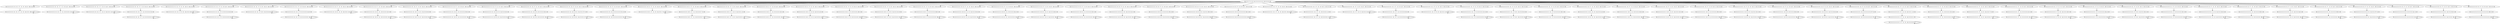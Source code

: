 digraph tree {
    "[6, 12, 17, 11, 8, 14, 0, 0, 0, 0, 0, 0, 19, 0, 0, 0, 0]";
    "[0, 0, 0, 0, 0, 0, -6, -12, -17, -11, -8, -14, 0, -19, 0, 0, 0]";
    "[0, 0, 0, 0, 0, 0, -6, -12, -17, -11, -8, -14, 0, 0, -19, 0, 0]";
    "[0, 0, 0, 0, 0, 0, -6, -12, -17, -11, -8, -14, 0, 0, -19, 0, 0]";
    "[0, 0, 0, 0, 0, 0, -6, -12, -17, -11, -8, 14, 0, -19, 0, 0, 0]";
    "[0, 0, 0, 0, 0, 0, -6, -12, -17, -11, -8, 0, 0, 0, -5, 0, 0]";
    "[0, 0, 0, 0, 0, 0, -6, -12, -17, -11, -8, 0, 0, 0, -5, 0, 0]";
    "[0, 0, 0, 0, 0, 0, -6, -12, -17, -11, 8, -14, 0, -19, 0, 0, 0]";
    "[0, 0, 0, 0, 0, 0, -6, -12, -17, -11, 0, -14, 0, 0, -11, 0, 0]";
    "[0, 0, 0, 0, 0, 0, -6, -12, -17, -11, 0, -14, 0, 0, -11, 0, 0]";
    "[0, 0, 0, 0, 0, 0, -6, -12, -17, -11, 8, 14, 0, -19, 0, 0, 0]";
    "[0, 0, 0, 0, 0, 0, -6, -12, -17, -11, 0, 0, 0, 0, 3, 0, 0]";
    "[0, 0, 0, 0, 0, 0, -6, -12, -17, -11, 0, 0, 0, 0, 0, -3, 0]";
    "[0, 0, 0, 0, 0, 0, -6, -12, -17, -11, 0, 0, 0, 0, 0, -3, 0]";
    "[0, 0, 0, 0, 0, 0, -6, -12, -17, 11, -8, -14, 0, -19, 0, 0, 0]";
    "[0, 0, 0, 0, 0, 0, -6, -12, -17, 0, -8, -14, 0, 0, -8, 0, 0]";
    "[0, 0, 0, 0, 0, 0, -6, -12, -17, 0, -8, -14, 0, 0, -8, 0, 0]";
    "[0, 0, 0, 0, 0, 0, -6, -12, -17, 11, -8, 14, 0, -19, 0, 0, 0]";
    "[0, 0, 0, 0, 0, 0, -6, -12, -17, 0, -8, 0, 0, 0, 6, 0, 0]";
    "[0, 0, 0, 0, 0, 0, -6, -12, -17, 0, -8, 0, 0, 0, 0, -6, 0]";
    "[0, 0, 0, 0, 0, 0, -6, -12, -17, 0, -8, 0, 0, 0, 0, -6, 0]";
    "[0, 0, 0, 0, 0, 0, -6, -12, -17, 11, 8, -14, 0, -19, 0, 0, 0]";
    "[0, 0, 0, 0, 0, 0, -6, -12, -17, 0, 0, -14, 0, 0, 0, 0, 0]";
    "[0, 0, 0, 0, 0, 0, -6, -12, -17, 0, 0, -14, 0, 0, 0, 0, 0]";
    "[0, 0, 0, 0, 0, 0, -6, -12, -17, 11, 8, 14, 0, -19, 0, 0, 0]";
    "[0, 0, 0, 0, 0, 0, -6, -12, -17, 0, 0, 0, 0, 0, 14, 0, 0]";
    "[0, 0, 0, 0, 0, 0, -6, -12, -17, 0, 0, 0, 0, 0, 0, -14, 0]";
    "[0, 0, 0, 0, 0, 0, -6, -12, -17, 0, 0, 0, 0, 0, 0, -14, 0]";
    "[0, 0, 0, 0, 0, 0, -6, -12, 17, -11, -8, -14, 0, -19, 0, 0, 0]";
    "[0, 0, 0, 0, 0, 0, -6, -12, 0, -11, -8, -14, 0, 0, -2, 0, 0]";
    "[0, 0, 0, 0, 0, 0, -6, -12, 0, -11, -8, -14, 0, 0, -2, 0, 0]";
    "[0, 0, 0, 0, 0, 0, -6, -12, 17, -11, -8, 14, 0, -19, 0, 0, 0]";
    "[0, 0, 0, 0, 0, 0, -6, -12, 0, -11, -8, 0, 0, 0, 12, 0, 0]";
    "[0, 0, 0, 0, 0, 0, -6, -12, 0, -11, -8, 0, 0, 0, 0, -12, 0]";
    "[0, 0, 0, 0, 0, 0, -6, -12, 0, -11, -8, 0, 0, 0, 0, -12, 0]";
    "[0, 0, 0, 0, 0, 0, -6, -12, 17, -11, 8, -14, 0, -19, 0, 0, 0]";
    "[0, 0, 0, 0, 0, 0, -6, -12, 0, -11, 0, -14, 0, 0, 6, 0, 0]";
    "[0, 0, 0, 0, 0, 0, -6, -12, 0, -11, 0, -14, 0, 0, 0, -6, 0]";
    "[0, 0, 0, 0, 0, 0, -6, -12, 0, -11, 0, -14, 0, 0, 0, -6, 0]";
    "[0, 0, 0, 0, 0, 0, -6, -12, 17, -11, 8, 14, 0, -19, 0, 0, 0]";
    "[0, 0, 0, 0, 0, 0, -6, -12, 0, -11, 0, 0, 0, 0, 20, 0, 0]";
    "[0, 0, 0, 0, 0, 0, -6, -12, 0, -11, 0, 0, 0, 0, 0, -20, 0]";
    "[0, 0, 0, 0, 0, 0, -6, -12, 0, -11, 0, 0, 0, 0, 0, -20, 0]";
    "[0, 0, 0, 0, 0, 0, -6, -12, 17, 11, -8, -14, 0, -19, 0, 0, 0]";
    "[0, 0, 0, 0, 0, 0, -6, -12, 0, 0, -8, -14, 0, 0, 9, 0, 0]";
    "[0, 0, 0, 0, 0, 0, -6, -12, 0, 0, -8, -14, 0, 0, 0, -9, 0]";
    "[0, 0, 0, 0, 0, 0, -6, -12, 0, 0, -8, -14, 0, 0, 0, -9, 0]";
    "[0, 0, 0, 0, 0, 0, -6, -12, 17, 11, -8, 14, 0, -19, 0, 0, 0]";
    "[0, 0, 0, 0, 0, 0, -6, -12, 0, 0, -8, 0, 0, 0, 23, 0, 0]";
    "[0, 0, 0, 0, 0, 0, -6, -12, 0, 0, -8, 0, 0, 0, 0, -23, 0]";
    "[0, 0, 0, 0, 0, 0, -6, -12, 0, 0, -8, 0, 0, 0, 0, -23, 0]";
    "[0, 0, 0, 0, 0, 0, -6, -12, 17, 11, 8, -14, 0, -19, 0, 0, 0]";
    "[0, 0, 0, 0, 0, 0, -6, -12, 0, 0, 0, -14, 0, 0, 17, 0, 0]";
    "[0, 0, 0, 0, 0, 0, -6, -12, 0, 0, 0, -14, 0, 0, 0, -17, 0]";
    "[0, 0, 0, 0, 0, 0, -6, -12, 0, 0, 0, -14, 0, 0, 0, -17, 0]";
    "[0, 0, 0, 0, 0, 0, -6, -12, 17, 11, 8, 14, 0, -19, 0, 0, 0]";
    "[0, 0, 0, 0, 0, 0, -6, -12, 0, 0, 0, 0, 0, 0, 31, 0, 0]";
    "[0, 0, 0, 0, 0, 0, -6, -12, 0, 0, 0, 0, 0, 0, 0, -31, 0]";
    "[0, 0, 0, 0, 0, 0, -6, -12, 0, 0, 0, 0, 0, 0, 0, -31, 0]";
    "[0, 0, 0, 0, 0, 0, -6, 12, -17, -11, -8, -14, 0, -19, 0, 0, 0]";
    "[0, 0, 0, 0, 0, 0, -6, 0, -17, -11, -8, -14, 0, 0, -7, 0, 0]";
    "[0, 0, 0, 0, 0, 0, -6, 0, -17, -11, -8, -14, 0, 0, -7, 0, 0]";
    "[0, 0, 0, 0, 0, 0, -6, 12, -17, -11, -8, 14, 0, -19, 0, 0, 0]";
    "[0, 0, 0, 0, 0, 0, -6, 0, -17, -11, -8, 0, 0, 0, 7, 0, 0]";
    "[0, 0, 0, 0, 0, 0, -6, 0, -17, -11, -8, 0, 0, 0, 0, -7, 0]";
    "[0, 0, 0, 0, 0, 0, -6, 0, -17, -11, -8, 0, 0, 0, 0, -7, 0]";
    "[0, 0, 0, 0, 0, 0, -6, 12, -17, -11, 8, -14, 0, -19, 0, 0, 0]";
    "[0, 0, 0, 0, 0, 0, -6, 0, -17, -11, 0, -14, 0, 0, 1, 0, 0]";
    "[0, 0, 0, 0, 0, 0, -6, 0, -17, -11, 0, -14, 0, 0, 0, -1, 0]";
    "[0, 0, 0, 0, 0, 0, -6, 0, -17, -11, 0, -14, 0, 0, 0, -1, 0]";
    "[0, 0, 0, 0, 0, 0, -6, 12, -17, -11, 8, 14, 0, -19, 0, 0, 0]";
    "[0, 0, 0, 0, 0, 0, -6, 0, -17, -11, 0, 0, 0, 0, 15, 0, 0]";
    "[0, 0, 0, 0, 0, 0, -6, 0, -17, -11, 0, 0, 0, 0, 0, -15, 0]";
    "[0, 0, 0, 0, 0, 0, -6, 0, -17, -11, 0, 0, 0, 0, 0, -15, 0]";
    "[0, 0, 0, 0, 0, 0, -6, 12, -17, 11, -8, -14, 0, -19, 0, 0, 0]";
    "[0, 0, 0, 0, 0, 0, -6, 0, -17, 0, -8, -14, 0, 0, 4, 0, 0]";
    "[0, 0, 0, 0, 0, 0, -6, 0, -17, 0, -8, -14, 0, 0, 0, -4, 0]";
    "[0, 0, 0, 0, 0, 0, -6, 0, -17, 0, -8, -14, 0, 0, 0, -4, 0]";
    "[0, 0, 0, 0, 0, 0, -6, 12, -17, 11, -8, 14, 0, -19, 0, 0, 0]";
    "[0, 0, 0, 0, 0, 0, -6, 0, -17, 0, -8, 0, 0, 0, 18, 0, 0]";
    "[0, 0, 0, 0, 0, 0, -6, 0, -17, 0, -8, 0, 0, 0, 0, -18, 0]";
    "[0, 0, 0, 0, 0, 0, -6, 0, -17, 0, -8, 0, 0, 0, 0, -18, 0]";
    "[0, 0, 0, 0, 0, 0, -6, 12, -17, 11, 8, -14, 0, -19, 0, 0, 0]";
    "[0, 0, 0, 0, 0, 0, -6, 0, -17, 0, 0, -14, 0, 0, 12, 0, 0]";
    "[0, 0, 0, 0, 0, 0, -6, 0, -17, 0, 0, -14, 0, 0, 0, -12, 0]";
    "[0, 0, 0, 0, 0, 0, -6, 0, -17, 0, 0, -14, 0, 0, 0, -12, 0]";
    "[0, 0, 0, 0, 0, 0, -6, 12, -17, 11, 8, 14, 0, -19, 0, 0, 0]";
    "[0, 0, 0, 0, 0, 0, -6, 0, -17, 0, 0, 0, 0, 0, 26, 0, 0]";
    "[0, 0, 0, 0, 0, 0, -6, 0, -17, 0, 0, 0, 0, 0, 0, -26, 0]";
    "[0, 0, 0, 0, 0, 0, -6, 0, -17, 0, 0, 0, 0, 0, 0, -26, 0]";
    "[0, 0, 0, 0, 0, 0, -6, 12, 17, -11, -8, -14, 0, -19, 0, 0, 0]";
    "[0, 0, 0, 0, 0, 0, -6, 0, 0, -11, -8, -14, 0, 0, 10, 0, 0]";
    "[0, 0, 0, 0, 0, 0, -6, 0, 0, -11, -8, -14, 0, 0, 0, -10, 0]";
    "[0, 0, 0, 0, 0, 0, -6, 0, 0, -11, -8, -14, 0, 0, 0, -10, 0]";
    "[0, 0, 0, 0, 0, 0, -6, 12, 17, -11, -8, 14, 0, -19, 0, 0, 0]";
    "[0, 0, 0, 0, 0, 0, -6, 0, 0, -11, -8, 0, 0, 0, 24, 0, 0]";
    "[0, 0, 0, 0, 0, 0, -6, 0, 0, -11, -8, 0, 0, 0, 0, -24, 0]";
    "[0, 0, 0, 0, 0, 0, -6, 0, 0, -11, -8, 0, 0, 0, 0, -24, 0]";
    "[0, 0, 0, 0, 0, 0, -6, 12, 17, -11, 8, -14, 0, -19, 0, 0, 0]";
    "[0, 0, 0, 0, 0, 0, -6, 0, 0, -11, 0, -14, 0, 0, 18, 0, 0]";
    "[0, 0, 0, 0, 0, 0, -6, 0, 0, -11, 0, -14, 0, 0, 0, -18, 0]";
    "[0, 0, 0, 0, 0, 0, -6, 0, 0, -11, 0, -14, 0, 0, 0, -18, 0]";
    "[0, 0, 0, 0, 0, 0, -6, 12, 17, -11, 8, 14, 0, -19, 0, 0, 0]";
    "[0, 0, 0, 0, 0, 0, -6, 0, 0, -11, 0, 0, 0, 0, 32, 0, 0]";
    "[0, 0, 0, 0, 0, 0, -6, 0, 0, -11, 0, 0, 0, 0, 0, -32, 0]";
    "[0, 0, 0, 0, 0, 0, -6, 0, 0, -11, 0, 0, 0, 0, 0, -32, 0]";
    "[0, 0, 0, 0, 0, 0, -6, 12, 17, 11, -8, -14, 0, -19, 0, 0, 0]";
    "[0, 0, 0, 0, 0, 0, -6, 0, 0, 0, -8, -14, 0, 0, 21, 0, 0]";
    "[0, 0, 0, 0, 0, 0, -6, 0, 0, 0, -8, -14, 0, 0, 0, -21, 0]";
    "[0, 0, 0, 0, 0, 0, -6, 0, 0, 0, -8, -14, 0, 0, 0, -21, 0]";
    "[0, 0, 0, 0, 0, 0, -6, 12, 17, 11, -8, 14, 0, -19, 0, 0, 0]";
    "[0, 0, 0, 0, 0, 0, -6, 0, 0, 0, -8, 0, 0, 0, 35, 0, 0]";
    "[0, 0, 0, 0, 0, 0, -6, 0, 0, 0, -8, 0, 0, 0, 0, -35, 0]";
    "[0, 0, 0, 0, 0, 0, -6, 0, 0, 0, -8, 0, 0, 0, 0, -35, 0]";
    "[0, 0, 0, 0, 0, 0, -6, 12, 17, 11, 8, -14, 0, -19, 0, 0, 0]";
    "[0, 0, 0, 0, 0, 0, -6, 0, 0, 0, 0, -14, 0, 0, 29, 0, 0]";
    "[0, 0, 0, 0, 0, 0, -6, 0, 0, 0, 0, -14, 0, 0, 0, -29, 0]";
    "[0, 0, 0, 0, 0, 0, -6, 0, 0, 0, 0, -14, 0, 0, 0, -29, 0]";
    "[0, 0, 0, 0, 0, 0, -6, 12, 17, 11, 8, 14, 0, -19, 0, 0, 0]";
    "[0, 0, 0, 0, 0, 0, -6, 0, 0, 0, 0, 0, 0, 0, 43, 0, 0]";
    "[0, 0, 0, 0, 0, 0, -6, 0, 0, 0, 0, 0, 0, 0, 0, -43, 0]";
    "[0, 0, 0, 0, 0, 0, -6, 0, 0, 0, 0, 0, 0, 0, 0, -43, 0]";
    "[0, 0, 0, 0, 0, 0, 6, -12, -17, -11, -8, -14, 0, -19, 0, 0, 0]";
    "[0, 0, 0, 0, 0, 0, 0, -12, -17, -11, -8, -14, 0, 0, -13, 0, 0]";
    "[0, 0, 0, 0, 0, 0, 0, -12, -17, -11, -8, -14, 0, 0, -13, 0, 0]";
    "[0, 0, 0, 0, 0, 0, 6, -12, -17, -11, -8, 14, 0, -19, 0, 0, 0]";
    "[0, 0, 0, 0, 0, 0, 0, -12, -17, -11, -8, 0, 0, 0, 1, 0, 0]";
    "[0, 0, 0, 0, 0, 0, 0, -12, -17, -11, -8, 0, 0, 0, 0, -1, 0]";
    "[0, 0, 0, 0, 0, 0, 0, -12, -17, -11, -8, 0, 0, 0, 0, -1, 0]";
    "[0, 0, 0, 0, 0, 0, 6, -12, -17, -11, 8, -14, 0, -19, 0, 0, 0]";
    "[0, 0, 0, 0, 0, 0, 0, -12, -17, -11, 0, -14, 0, 0, -5, 0, 0]";
    "[0, 0, 0, 0, 0, 0, 0, -12, -17, -11, 0, -14, 0, 0, -5, 0, 0]";
    "[0, 0, 0, 0, 0, 0, 6, -12, -17, -11, 8, 14, 0, -19, 0, 0, 0]";
    "[0, 0, 0, 0, 0, 0, 0, -12, -17, -11, 0, 0, 0, 0, 9, 0, 0]";
    "[0, 0, 0, 0, 0, 0, 0, -12, -17, -11, 0, 0, 0, 0, 0, -9, 0]";
    "[0, 0, 0, 0, 0, 0, 0, -12, -17, -11, 0, 0, 0, 0, 0, -9, 0]";
    "[0, 0, 0, 0, 0, 0, 6, -12, -17, 11, -8, -14, 0, -19, 0, 0, 0]";
    "[0, 0, 0, 0, 0, 0, 0, -12, -17, 0, -8, -14, 0, 0, -2, 0, 0]";
    "[0, 0, 0, 0, 0, 0, 0, -12, -17, 0, -8, -14, 0, 0, -2, 0, 0]";
    "[0, 0, 0, 0, 0, 0, 6, -12, -17, 11, -8, 14, 0, -19, 0, 0, 0]";
    "[0, 0, 0, 0, 0, 0, 0, -12, -17, 0, -8, 0, 0, 0, 12, 0, 0]";
    "[0, 0, 0, 0, 0, 0, 0, -12, -17, 0, -8, 0, 0, 0, 0, -12, 0]";
    "[0, 0, 0, 0, 0, 0, 0, -12, -17, 0, -8, 0, 0, 0, 0, -12, 0]";
    "[0, 0, 0, 0, 0, 0, 6, -12, -17, 11, 8, -14, 0, -19, 0, 0, 0]";
    "[0, 0, 0, 0, 0, 0, 0, -12, -17, 0, 0, -14, 0, 0, 6, 0, 0]";
    "[0, 0, 0, 0, 0, 0, 0, -12, -17, 0, 0, -14, 0, 0, 0, -6, 0]";
    "[0, 0, 0, 0, 0, 0, 0, -12, -17, 0, 0, -14, 0, 0, 0, -6, 0]";
    "[0, 0, 0, 0, 0, 0, 6, -12, -17, 11, 8, 14, 0, -19, 0, 0, 0]";
    "[0, 0, 0, 0, 0, 0, 0, -12, -17, 0, 0, 0, 0, 0, 20, 0, 0]";
    "[0, 0, 0, 0, 0, 0, 0, -12, -17, 0, 0, 0, 0, 0, 0, -20, 0]";
    "[0, 0, 0, 0, 0, 0, 0, -12, -17, 0, 0, 0, 0, 0, 0, -20, 0]";
    "[0, 0, 0, 0, 0, 0, 6, -12, 17, -11, -8, -14, 0, -19, 0, 0, 0]";
    "[0, 0, 0, 0, 0, 0, 0, -12, 0, -11, -8, -14, 0, 0, 4, 0, 0]";
    "[0, 0, 0, 0, 0, 0, 0, -12, 0, -11, -8, -14, 0, 0, 0, -4, 0]";
    "[0, 0, 0, 0, 0, 0, 0, -12, 0, -11, -8, -14, 0, 0, 0, -4, 0]";
    "[0, 0, 0, 0, 0, 0, 6, -12, 17, -11, -8, 14, 0, -19, 0, 0, 0]";
    "[0, 0, 0, 0, 0, 0, 0, -12, 0, -11, -8, 0, 0, 0, 18, 0, 0]";
    "[0, 0, 0, 0, 0, 0, 0, -12, 0, -11, -8, 0, 0, 0, 0, -18, 0]";
    "[0, 0, 0, 0, 0, 0, 0, -12, 0, -11, -8, 0, 0, 0, 0, -18, 0]";
    "[0, 0, 0, 0, 0, 0, 6, -12, 17, -11, 8, -14, 0, -19, 0, 0, 0]";
    "[0, 0, 0, 0, 0, 0, 0, -12, 0, -11, 0, -14, 0, 0, 12, 0, 0]";
    "[0, 0, 0, 0, 0, 0, 0, -12, 0, -11, 0, -14, 0, 0, 0, -12, 0]";
    "[0, 0, 0, 0, 0, 0, 0, -12, 0, -11, 0, -14, 0, 0, 0, -12, 0]";
    "[0, 0, 0, 0, 0, 0, 6, -12, 17, -11, 8, 14, 0, -19, 0, 0, 0]";
    "[0, 0, 0, 0, 0, 0, 0, -12, 0, -11, 0, 0, 0, 0, 26, 0, 0]";
    "[0, 0, 0, 0, 0, 0, 0, -12, 0, -11, 0, 0, 0, 0, 0, -26, 0]";
    "[0, 0, 0, 0, 0, 0, 0, -12, 0, -11, 0, 0, 0, 0, 0, -26, 0]";
    "[0, 0, 0, 0, 0, 0, 6, -12, 17, 11, -8, -14, 0, -19, 0, 0, 0]";
    "[0, 0, 0, 0, 0, 0, 0, -12, 0, 0, -8, -14, 0, 0, 15, 0, 0]";
    "[0, 0, 0, 0, 0, 0, 0, -12, 0, 0, -8, -14, 0, 0, 0, -15, 0]";
    "[0, 0, 0, 0, 0, 0, 0, -12, 0, 0, -8, -14, 0, 0, 0, -15, 0]";
    "[0, 0, 0, 0, 0, 0, 6, -12, 17, 11, -8, 14, 0, -19, 0, 0, 0]";
    "[0, 0, 0, 0, 0, 0, 0, -12, 0, 0, -8, 0, 0, 0, 29, 0, 0]";
    "[0, 0, 0, 0, 0, 0, 0, -12, 0, 0, -8, 0, 0, 0, 0, -29, 0]";
    "[0, 0, 0, 0, 0, 0, 0, -12, 0, 0, -8, 0, 0, 0, 0, -29, 0]";
    "[0, 0, 0, 0, 0, 0, 6, -12, 17, 11, 8, -14, 0, -19, 0, 0, 0]";
    "[0, 0, 0, 0, 0, 0, 0, -12, 0, 0, 0, -14, 0, 0, 23, 0, 0]";
    "[0, 0, 0, 0, 0, 0, 0, -12, 0, 0, 0, -14, 0, 0, 0, -23, 0]";
    "[0, 0, 0, 0, 0, 0, 0, -12, 0, 0, 0, -14, 0, 0, 0, -23, 0]";
    "[0, 0, 0, 0, 0, 0, 6, -12, 17, 11, 8, 14, 0, -19, 0, 0, 0]";
    "[0, 0, 0, 0, 0, 0, 0, -12, 0, 0, 0, 0, 0, 0, 37, 0, 0]";
    "[0, 0, 0, 0, 0, 0, 0, -12, 0, 0, 0, 0, 0, 0, 0, -37, 0]";
    "[0, 0, 0, 0, 0, 0, 0, -12, 0, 0, 0, 0, 0, 0, 0, -37, 0]";
    "[0, 0, 0, 0, 0, 0, 6, 12, -17, -11, -8, -14, 0, -19, 0, 0, 0]";
    "[0, 0, 0, 0, 0, 0, 0, 0, -17, -11, -8, -14, 0, 0, -1, 0, 0]";
    "[0, 0, 0, 0, 0, 0, 0, 0, -17, -11, -8, -14, 0, 0, 0, 1, 0]";
    "[0, 0, 0, 0, 0, 0, 0, 0, -17, -11, -8, -14, 0, 0, 0, 0, 1]";
    "[0, 0, 0, 0, 0, 0, 0, 0, -17, -11, -8, -14, 0, 0, 0, 0, 1]";
    "[0, 0, 0, 0, 0, 0, 6, 12, -17, -11, -8, 14, 0, -19, 0, 0, 0]";
    "[0, 0, 0, 0, 0, 0, 0, 0, -17, -11, -8, 0, 0, 0, 13, 0, 0]";
    "[0, 0, 0, 0, 0, 0, 0, 0, -17, -11, -8, 0, 0, 0, 0, -13, 0]";
    "[0, 0, 0, 0, 0, 0, 0, 0, -17, -11, -8, 0, 0, 0, 0, -13, 0]";
    "[0, 0, 0, 0, 0, 0, 6, 12, -17, -11, 8, -14, 0, -19, 0, 0, 0]";
    "[0, 0, 0, 0, 0, 0, 0, 0, -17, -11, 0, -14, 0, 0, 7, 0, 0]";
    "[0, 0, 0, 0, 0, 0, 0, 0, -17, -11, 0, -14, 0, 0, 0, -7, 0]";
    "[0, 0, 0, 0, 0, 0, 0, 0, -17, -11, 0, -14, 0, 0, 0, -7, 0]";
    "[0, 0, 0, 0, 0, 0, 6, 12, -17, -11, 8, 14, 0, -19, 0, 0, 0]";
    "[0, 0, 0, 0, 0, 0, 0, 0, -17, -11, 0, 0, 0, 0, 21, 0, 0]";
    "[0, 0, 0, 0, 0, 0, 0, 0, -17, -11, 0, 0, 0, 0, 0, -21, 0]";
    "[0, 0, 0, 0, 0, 0, 0, 0, -17, -11, 0, 0, 0, 0, 0, -21, 0]";
    "[0, 0, 0, 0, 0, 0, 6, 12, -17, 11, -8, -14, 0, -19, 0, 0, 0]";
    "[0, 0, 0, 0, 0, 0, 0, 0, -17, 0, -8, -14, 0, 0, 10, 0, 0]";
    "[0, 0, 0, 0, 0, 0, 0, 0, -17, 0, -8, -14, 0, 0, 0, -10, 0]";
    "[0, 0, 0, 0, 0, 0, 0, 0, -17, 0, -8, -14, 0, 0, 0, -10, 0]";
    "[0, 0, 0, 0, 0, 0, 6, 12, -17, 11, -8, 14, 0, -19, 0, 0, 0]";
    "[0, 0, 0, 0, 0, 0, 0, 0, -17, 0, -8, 0, 0, 0, 24, 0, 0]";
    "[0, 0, 0, 0, 0, 0, 0, 0, -17, 0, -8, 0, 0, 0, 0, -24, 0]";
    "[0, 0, 0, 0, 0, 0, 0, 0, -17, 0, -8, 0, 0, 0, 0, -24, 0]";
    "[0, 0, 0, 0, 0, 0, 6, 12, -17, 11, 8, -14, 0, -19, 0, 0, 0]";
    "[0, 0, 0, 0, 0, 0, 0, 0, -17, 0, 0, -14, 0, 0, 18, 0, 0]";
    "[0, 0, 0, 0, 0, 0, 0, 0, -17, 0, 0, -14, 0, 0, 0, -18, 0]";
    "[0, 0, 0, 0, 0, 0, 0, 0, -17, 0, 0, -14, 0, 0, 0, -18, 0]";
    "[0, 0, 0, 0, 0, 0, 6, 12, -17, 11, 8, 14, 0, -19, 0, 0, 0]";
    "[0, 0, 0, 0, 0, 0, 0, 0, -17, 0, 0, 0, 0, 0, 32, 0, 0]";
    "[0, 0, 0, 0, 0, 0, 0, 0, -17, 0, 0, 0, 0, 0, 0, -32, 0]";
    "[0, 0, 0, 0, 0, 0, 0, 0, -17, 0, 0, 0, 0, 0, 0, -32, 0]";
    "[0, 0, 0, 0, 0, 0, 6, 12, 17, -11, -8, -14, 0, -19, 0, 0, 0]";
    "[0, 0, 0, 0, 0, 0, 0, 0, 0, -11, -8, -14, 0, 0, 16, 0, 0]";
    "[0, 0, 0, 0, 0, 0, 0, 0, 0, -11, -8, -14, 0, 0, 0, -16, 0]";
    "[0, 0, 0, 0, 0, 0, 0, 0, 0, -11, -8, -14, 0, 0, 0, -16, 0]";
    "[0, 0, 0, 0, 0, 0, 6, 12, 17, -11, -8, 14, 0, -19, 0, 0, 0]";
    "[0, 0, 0, 0, 0, 0, 0, 0, 0, -11, -8, 0, 0, 0, 30, 0, 0]";
    "[0, 0, 0, 0, 0, 0, 0, 0, 0, -11, -8, 0, 0, 0, 0, -30, 0]";
    "[0, 0, 0, 0, 0, 0, 0, 0, 0, -11, -8, 0, 0, 0, 0, -30, 0]";
    "[0, 0, 0, 0, 0, 0, 6, 12, 17, -11, 8, -14, 0, -19, 0, 0, 0]";
    "[0, 0, 0, 0, 0, 0, 0, 0, 0, -11, 0, -14, 0, 0, 24, 0, 0]";
    "[0, 0, 0, 0, 0, 0, 0, 0, 0, -11, 0, -14, 0, 0, 0, -24, 0]";
    "[0, 0, 0, 0, 0, 0, 0, 0, 0, -11, 0, -14, 0, 0, 0, -24, 0]";
    "[0, 0, 0, 0, 0, 0, 6, 12, 17, -11, 8, 14, 0, -19, 0, 0, 0]";
    "[0, 0, 0, 0, 0, 0, 0, 0, 0, -11, 0, 0, 0, 0, 38, 0, 0]";
    "[0, 0, 0, 0, 0, 0, 0, 0, 0, -11, 0, 0, 0, 0, 0, -38, 0]";
    "[0, 0, 0, 0, 0, 0, 0, 0, 0, -11, 0, 0, 0, 0, 0, -38, 0]";
    "[0, 0, 0, 0, 0, 0, 6, 12, 17, 11, -8, -14, 0, -19, 0, 0, 0]";
    "[0, 0, 0, 0, 0, 0, 0, 0, 0, 0, -8, -14, 0, 0, 27, 0, 0]";
    "[0, 0, 0, 0, 0, 0, 0, 0, 0, 0, -8, -14, 0, 0, 0, -27, 0]";
    "[0, 0, 0, 0, 0, 0, 0, 0, 0, 0, -8, -14, 0, 0, 0, -27, 0]";
    "[0, 0, 0, 0, 0, 0, 6, 12, 17, 11, -8, 14, 0, -19, 0, 0, 0]";
    "[0, 0, 0, 0, 0, 0, 0, 0, 0, 0, -8, 0, 0, 0, 41, 0, 0]";
    "[0, 0, 0, 0, 0, 0, 0, 0, 0, 0, -8, 0, 0, 0, 0, -41, 0]";
    "[0, 0, 0, 0, 0, 0, 0, 0, 0, 0, -8, 0, 0, 0, 0, -41, 0]";
    "[0, 0, 0, 0, 0, 0, 6, 12, 17, 11, 8, -14, 0, -19, 0, 0, 0]";
    "[0, 0, 0, 0, 0, 0, 0, 0, 0, 0, 0, -14, 0, 0, 35, 0, 0]";
    "[0, 0, 0, 0, 0, 0, 0, 0, 0, 0, 0, -14, 0, 0, 0, -35, 0]";
    "[0, 0, 0, 0, 0, 0, 0, 0, 0, 0, 0, -14, 0, 0, 0, -35, 0]";
    "[0, 0, 0, 0, 0, 0, 6, 12, 17, 11, 8, 14, 0, -19, 0, 0, 0]";
    "[0, 0, 0, 0, 0, 0, 0, 0, 0, 0, 0, 0, 0, 0, 49, 0, 0]";
    "[0, 0, 0, 0, 0, 0, 0, 0, 0, 0, 0, 0, 0, 0, 0, -49, 0]";
    "[0, 0, 0, 0, 0, 0, 0, 0, 0, 0, 0, 0, 0, 0, 0, -49, 0]";
    "[6, 12, 17, 11, 8, 14, 0, 0, 0, 0, 0, 0, 19, 0, 0, 0, 0]" -> "[0, 0, 0, 0, 0, 0, -6, -12, -17, -11, -8, -14, 0, -19, 0, 0, 0]";
    "[6, 12, 17, 11, 8, 14, 0, 0, 0, 0, 0, 0, 19, 0, 0, 0, 0]" -> "[0, 0, 0, 0, 0, 0, -6, -12, -17, -11, -8, 14, 0, -19, 0, 0, 0]";
    "[6, 12, 17, 11, 8, 14, 0, 0, 0, 0, 0, 0, 19, 0, 0, 0, 0]" -> "[0, 0, 0, 0, 0, 0, -6, -12, -17, -11, 8, -14, 0, -19, 0, 0, 0]";
    "[6, 12, 17, 11, 8, 14, 0, 0, 0, 0, 0, 0, 19, 0, 0, 0, 0]" -> "[0, 0, 0, 0, 0, 0, -6, -12, -17, -11, 8, 14, 0, -19, 0, 0, 0]";
    "[6, 12, 17, 11, 8, 14, 0, 0, 0, 0, 0, 0, 19, 0, 0, 0, 0]" -> "[0, 0, 0, 0, 0, 0, -6, -12, -17, 11, -8, -14, 0, -19, 0, 0, 0]";
    "[6, 12, 17, 11, 8, 14, 0, 0, 0, 0, 0, 0, 19, 0, 0, 0, 0]" -> "[0, 0, 0, 0, 0, 0, -6, -12, -17, 11, -8, 14, 0, -19, 0, 0, 0]";
    "[6, 12, 17, 11, 8, 14, 0, 0, 0, 0, 0, 0, 19, 0, 0, 0, 0]" -> "[0, 0, 0, 0, 0, 0, -6, -12, -17, 11, 8, -14, 0, -19, 0, 0, 0]";
    "[6, 12, 17, 11, 8, 14, 0, 0, 0, 0, 0, 0, 19, 0, 0, 0, 0]" -> "[0, 0, 0, 0, 0, 0, -6, -12, -17, 11, 8, 14, 0, -19, 0, 0, 0]";
    "[6, 12, 17, 11, 8, 14, 0, 0, 0, 0, 0, 0, 19, 0, 0, 0, 0]" -> "[0, 0, 0, 0, 0, 0, -6, -12, 17, -11, -8, -14, 0, -19, 0, 0, 0]";
    "[6, 12, 17, 11, 8, 14, 0, 0, 0, 0, 0, 0, 19, 0, 0, 0, 0]" -> "[0, 0, 0, 0, 0, 0, -6, -12, 17, -11, -8, 14, 0, -19, 0, 0, 0]";
    "[6, 12, 17, 11, 8, 14, 0, 0, 0, 0, 0, 0, 19, 0, 0, 0, 0]" -> "[0, 0, 0, 0, 0, 0, -6, -12, 17, -11, 8, -14, 0, -19, 0, 0, 0]";
    "[6, 12, 17, 11, 8, 14, 0, 0, 0, 0, 0, 0, 19, 0, 0, 0, 0]" -> "[0, 0, 0, 0, 0, 0, -6, -12, 17, -11, 8, 14, 0, -19, 0, 0, 0]";
    "[6, 12, 17, 11, 8, 14, 0, 0, 0, 0, 0, 0, 19, 0, 0, 0, 0]" -> "[0, 0, 0, 0, 0, 0, -6, -12, 17, 11, -8, -14, 0, -19, 0, 0, 0]";
    "[6, 12, 17, 11, 8, 14, 0, 0, 0, 0, 0, 0, 19, 0, 0, 0, 0]" -> "[0, 0, 0, 0, 0, 0, -6, -12, 17, 11, -8, 14, 0, -19, 0, 0, 0]";
    "[6, 12, 17, 11, 8, 14, 0, 0, 0, 0, 0, 0, 19, 0, 0, 0, 0]" -> "[0, 0, 0, 0, 0, 0, -6, -12, 17, 11, 8, -14, 0, -19, 0, 0, 0]";
    "[6, 12, 17, 11, 8, 14, 0, 0, 0, 0, 0, 0, 19, 0, 0, 0, 0]" -> "[0, 0, 0, 0, 0, 0, -6, -12, 17, 11, 8, 14, 0, -19, 0, 0, 0]";
    "[6, 12, 17, 11, 8, 14, 0, 0, 0, 0, 0, 0, 19, 0, 0, 0, 0]" -> "[0, 0, 0, 0, 0, 0, -6, 12, -17, -11, -8, -14, 0, -19, 0, 0, 0]";
    "[6, 12, 17, 11, 8, 14, 0, 0, 0, 0, 0, 0, 19, 0, 0, 0, 0]" -> "[0, 0, 0, 0, 0, 0, -6, 12, -17, -11, -8, 14, 0, -19, 0, 0, 0]";
    "[6, 12, 17, 11, 8, 14, 0, 0, 0, 0, 0, 0, 19, 0, 0, 0, 0]" -> "[0, 0, 0, 0, 0, 0, -6, 12, -17, -11, 8, -14, 0, -19, 0, 0, 0]";
    "[6, 12, 17, 11, 8, 14, 0, 0, 0, 0, 0, 0, 19, 0, 0, 0, 0]" -> "[0, 0, 0, 0, 0, 0, -6, 12, -17, -11, 8, 14, 0, -19, 0, 0, 0]";
    "[6, 12, 17, 11, 8, 14, 0, 0, 0, 0, 0, 0, 19, 0, 0, 0, 0]" -> "[0, 0, 0, 0, 0, 0, -6, 12, -17, 11, -8, -14, 0, -19, 0, 0, 0]";
    "[6, 12, 17, 11, 8, 14, 0, 0, 0, 0, 0, 0, 19, 0, 0, 0, 0]" -> "[0, 0, 0, 0, 0, 0, -6, 12, -17, 11, -8, 14, 0, -19, 0, 0, 0]";
    "[6, 12, 17, 11, 8, 14, 0, 0, 0, 0, 0, 0, 19, 0, 0, 0, 0]" -> "[0, 0, 0, 0, 0, 0, -6, 12, -17, 11, 8, -14, 0, -19, 0, 0, 0]";
    "[6, 12, 17, 11, 8, 14, 0, 0, 0, 0, 0, 0, 19, 0, 0, 0, 0]" -> "[0, 0, 0, 0, 0, 0, -6, 12, -17, 11, 8, 14, 0, -19, 0, 0, 0]";
    "[6, 12, 17, 11, 8, 14, 0, 0, 0, 0, 0, 0, 19, 0, 0, 0, 0]" -> "[0, 0, 0, 0, 0, 0, -6, 12, 17, -11, -8, -14, 0, -19, 0, 0, 0]";
    "[6, 12, 17, 11, 8, 14, 0, 0, 0, 0, 0, 0, 19, 0, 0, 0, 0]" -> "[0, 0, 0, 0, 0, 0, -6, 12, 17, -11, -8, 14, 0, -19, 0, 0, 0]";
    "[6, 12, 17, 11, 8, 14, 0, 0, 0, 0, 0, 0, 19, 0, 0, 0, 0]" -> "[0, 0, 0, 0, 0, 0, -6, 12, 17, -11, 8, -14, 0, -19, 0, 0, 0]";
    "[6, 12, 17, 11, 8, 14, 0, 0, 0, 0, 0, 0, 19, 0, 0, 0, 0]" -> "[0, 0, 0, 0, 0, 0, -6, 12, 17, -11, 8, 14, 0, -19, 0, 0, 0]";
    "[6, 12, 17, 11, 8, 14, 0, 0, 0, 0, 0, 0, 19, 0, 0, 0, 0]" -> "[0, 0, 0, 0, 0, 0, -6, 12, 17, 11, -8, -14, 0, -19, 0, 0, 0]";
    "[6, 12, 17, 11, 8, 14, 0, 0, 0, 0, 0, 0, 19, 0, 0, 0, 0]" -> "[0, 0, 0, 0, 0, 0, -6, 12, 17, 11, -8, 14, 0, -19, 0, 0, 0]";
    "[6, 12, 17, 11, 8, 14, 0, 0, 0, 0, 0, 0, 19, 0, 0, 0, 0]" -> "[0, 0, 0, 0, 0, 0, -6, 12, 17, 11, 8, -14, 0, -19, 0, 0, 0]";
    "[6, 12, 17, 11, 8, 14, 0, 0, 0, 0, 0, 0, 19, 0, 0, 0, 0]" -> "[0, 0, 0, 0, 0, 0, -6, 12, 17, 11, 8, 14, 0, -19, 0, 0, 0]";
    "[6, 12, 17, 11, 8, 14, 0, 0, 0, 0, 0, 0, 19, 0, 0, 0, 0]" -> "[0, 0, 0, 0, 0, 0, 6, -12, -17, -11, -8, -14, 0, -19, 0, 0, 0]";
    "[6, 12, 17, 11, 8, 14, 0, 0, 0, 0, 0, 0, 19, 0, 0, 0, 0]" -> "[0, 0, 0, 0, 0, 0, 6, -12, -17, -11, -8, 14, 0, -19, 0, 0, 0]";
    "[6, 12, 17, 11, 8, 14, 0, 0, 0, 0, 0, 0, 19, 0, 0, 0, 0]" -> "[0, 0, 0, 0, 0, 0, 6, -12, -17, -11, 8, -14, 0, -19, 0, 0, 0]";
    "[6, 12, 17, 11, 8, 14, 0, 0, 0, 0, 0, 0, 19, 0, 0, 0, 0]" -> "[0, 0, 0, 0, 0, 0, 6, -12, -17, -11, 8, 14, 0, -19, 0, 0, 0]";
    "[6, 12, 17, 11, 8, 14, 0, 0, 0, 0, 0, 0, 19, 0, 0, 0, 0]" -> "[0, 0, 0, 0, 0, 0, 6, -12, -17, 11, -8, -14, 0, -19, 0, 0, 0]";
    "[6, 12, 17, 11, 8, 14, 0, 0, 0, 0, 0, 0, 19, 0, 0, 0, 0]" -> "[0, 0, 0, 0, 0, 0, 6, -12, -17, 11, -8, 14, 0, -19, 0, 0, 0]";
    "[6, 12, 17, 11, 8, 14, 0, 0, 0, 0, 0, 0, 19, 0, 0, 0, 0]" -> "[0, 0, 0, 0, 0, 0, 6, -12, -17, 11, 8, -14, 0, -19, 0, 0, 0]";
    "[6, 12, 17, 11, 8, 14, 0, 0, 0, 0, 0, 0, 19, 0, 0, 0, 0]" -> "[0, 0, 0, 0, 0, 0, 6, -12, -17, 11, 8, 14, 0, -19, 0, 0, 0]";
    "[6, 12, 17, 11, 8, 14, 0, 0, 0, 0, 0, 0, 19, 0, 0, 0, 0]" -> "[0, 0, 0, 0, 0, 0, 6, -12, 17, -11, -8, -14, 0, -19, 0, 0, 0]";
    "[6, 12, 17, 11, 8, 14, 0, 0, 0, 0, 0, 0, 19, 0, 0, 0, 0]" -> "[0, 0, 0, 0, 0, 0, 6, -12, 17, -11, -8, 14, 0, -19, 0, 0, 0]";
    "[6, 12, 17, 11, 8, 14, 0, 0, 0, 0, 0, 0, 19, 0, 0, 0, 0]" -> "[0, 0, 0, 0, 0, 0, 6, -12, 17, -11, 8, -14, 0, -19, 0, 0, 0]";
    "[6, 12, 17, 11, 8, 14, 0, 0, 0, 0, 0, 0, 19, 0, 0, 0, 0]" -> "[0, 0, 0, 0, 0, 0, 6, -12, 17, -11, 8, 14, 0, -19, 0, 0, 0]";
    "[6, 12, 17, 11, 8, 14, 0, 0, 0, 0, 0, 0, 19, 0, 0, 0, 0]" -> "[0, 0, 0, 0, 0, 0, 6, -12, 17, 11, -8, -14, 0, -19, 0, 0, 0]";
    "[6, 12, 17, 11, 8, 14, 0, 0, 0, 0, 0, 0, 19, 0, 0, 0, 0]" -> "[0, 0, 0, 0, 0, 0, 6, -12, 17, 11, -8, 14, 0, -19, 0, 0, 0]";
    "[6, 12, 17, 11, 8, 14, 0, 0, 0, 0, 0, 0, 19, 0, 0, 0, 0]" -> "[0, 0, 0, 0, 0, 0, 6, -12, 17, 11, 8, -14, 0, -19, 0, 0, 0]";
    "[6, 12, 17, 11, 8, 14, 0, 0, 0, 0, 0, 0, 19, 0, 0, 0, 0]" -> "[0, 0, 0, 0, 0, 0, 6, -12, 17, 11, 8, 14, 0, -19, 0, 0, 0]";
    "[6, 12, 17, 11, 8, 14, 0, 0, 0, 0, 0, 0, 19, 0, 0, 0, 0]" -> "[0, 0, 0, 0, 0, 0, 6, 12, -17, -11, -8, -14, 0, -19, 0, 0, 0]";
    "[6, 12, 17, 11, 8, 14, 0, 0, 0, 0, 0, 0, 19, 0, 0, 0, 0]" -> "[0, 0, 0, 0, 0, 0, 6, 12, -17, -11, -8, 14, 0, -19, 0, 0, 0]";
    "[6, 12, 17, 11, 8, 14, 0, 0, 0, 0, 0, 0, 19, 0, 0, 0, 0]" -> "[0, 0, 0, 0, 0, 0, 6, 12, -17, -11, 8, -14, 0, -19, 0, 0, 0]";
    "[6, 12, 17, 11, 8, 14, 0, 0, 0, 0, 0, 0, 19, 0, 0, 0, 0]" -> "[0, 0, 0, 0, 0, 0, 6, 12, -17, -11, 8, 14, 0, -19, 0, 0, 0]";
    "[6, 12, 17, 11, 8, 14, 0, 0, 0, 0, 0, 0, 19, 0, 0, 0, 0]" -> "[0, 0, 0, 0, 0, 0, 6, 12, -17, 11, -8, -14, 0, -19, 0, 0, 0]";
    "[6, 12, 17, 11, 8, 14, 0, 0, 0, 0, 0, 0, 19, 0, 0, 0, 0]" -> "[0, 0, 0, 0, 0, 0, 6, 12, -17, 11, -8, 14, 0, -19, 0, 0, 0]";
    "[6, 12, 17, 11, 8, 14, 0, 0, 0, 0, 0, 0, 19, 0, 0, 0, 0]" -> "[0, 0, 0, 0, 0, 0, 6, 12, -17, 11, 8, -14, 0, -19, 0, 0, 0]";
    "[6, 12, 17, 11, 8, 14, 0, 0, 0, 0, 0, 0, 19, 0, 0, 0, 0]" -> "[0, 0, 0, 0, 0, 0, 6, 12, -17, 11, 8, 14, 0, -19, 0, 0, 0]";
    "[6, 12, 17, 11, 8, 14, 0, 0, 0, 0, 0, 0, 19, 0, 0, 0, 0]" -> "[0, 0, 0, 0, 0, 0, 6, 12, 17, -11, -8, -14, 0, -19, 0, 0, 0]";
    "[6, 12, 17, 11, 8, 14, 0, 0, 0, 0, 0, 0, 19, 0, 0, 0, 0]" -> "[0, 0, 0, 0, 0, 0, 6, 12, 17, -11, -8, 14, 0, -19, 0, 0, 0]";
    "[6, 12, 17, 11, 8, 14, 0, 0, 0, 0, 0, 0, 19, 0, 0, 0, 0]" -> "[0, 0, 0, 0, 0, 0, 6, 12, 17, -11, 8, -14, 0, -19, 0, 0, 0]";
    "[6, 12, 17, 11, 8, 14, 0, 0, 0, 0, 0, 0, 19, 0, 0, 0, 0]" -> "[0, 0, 0, 0, 0, 0, 6, 12, 17, -11, 8, 14, 0, -19, 0, 0, 0]";
    "[6, 12, 17, 11, 8, 14, 0, 0, 0, 0, 0, 0, 19, 0, 0, 0, 0]" -> "[0, 0, 0, 0, 0, 0, 6, 12, 17, 11, -8, -14, 0, -19, 0, 0, 0]";
    "[6, 12, 17, 11, 8, 14, 0, 0, 0, 0, 0, 0, 19, 0, 0, 0, 0]" -> "[0, 0, 0, 0, 0, 0, 6, 12, 17, 11, -8, 14, 0, -19, 0, 0, 0]";
    "[6, 12, 17, 11, 8, 14, 0, 0, 0, 0, 0, 0, 19, 0, 0, 0, 0]" -> "[0, 0, 0, 0, 0, 0, 6, 12, 17, 11, 8, -14, 0, -19, 0, 0, 0]";
    "[6, 12, 17, 11, 8, 14, 0, 0, 0, 0, 0, 0, 19, 0, 0, 0, 0]" -> "[0, 0, 0, 0, 0, 0, 6, 12, 17, 11, 8, 14, 0, -19, 0, 0, 0]";
    "[0, 0, 0, 0, 0, 0, -6, -12, -17, -11, -8, -14, 0, -19, 0, 0, 0]" -> "[0, 0, 0, 0, 0, 0, -6, -12, -17, -11, -8, -14, 0, 0, -19, 0, 0]";
    "[0, 0, 0, 0, 0, 0, -6, -12, -17, -11, -8, -14, 0, 0, -19, 0, 0]" -> "[0, 0, 0, 0, 0, 0, -6, -12, -17, -11, -8, -14, 0, 0, -19, 0, 0]";
    "[0, 0, 0, 0, 0, 0, -6, -12, -17, -11, -8, 14, 0, -19, 0, 0, 0]" -> "[0, 0, 0, 0, 0, 0, -6, -12, -17, -11, -8, 0, 0, 0, -5, 0, 0]";
    "[0, 0, 0, 0, 0, 0, -6, -12, -17, -11, -8, 0, 0, 0, -5, 0, 0]" -> "[0, 0, 0, 0, 0, 0, -6, -12, -17, -11, -8, 0, 0, 0, -5, 0, 0]";
    "[0, 0, 0, 0, 0, 0, -6, -12, -17, -11, 8, -14, 0, -19, 0, 0, 0]" -> "[0, 0, 0, 0, 0, 0, -6, -12, -17, -11, 0, -14, 0, 0, -11, 0, 0]";
    "[0, 0, 0, 0, 0, 0, -6, -12, -17, -11, 0, -14, 0, 0, -11, 0, 0]" -> "[0, 0, 0, 0, 0, 0, -6, -12, -17, -11, 0, -14, 0, 0, -11, 0, 0]";
    "[0, 0, 0, 0, 0, 0, -6, -12, -17, -11, 8, 14, 0, -19, 0, 0, 0]" -> "[0, 0, 0, 0, 0, 0, -6, -12, -17, -11, 0, 0, 0, 0, 3, 0, 0]";
    "[0, 0, 0, 0, 0, 0, -6, -12, -17, -11, 0, 0, 0, 0, 3, 0, 0]" -> "[0, 0, 0, 0, 0, 0, -6, -12, -17, -11, 0, 0, 0, 0, 0, -3, 0]";
    "[0, 0, 0, 0, 0, 0, -6, -12, -17, -11, 0, 0, 0, 0, 0, -3, 0]" -> "[0, 0, 0, 0, 0, 0, -6, -12, -17, -11, 0, 0, 0, 0, 0, -3, 0]";
    "[0, 0, 0, 0, 0, 0, -6, -12, -17, 11, -8, -14, 0, -19, 0, 0, 0]" -> "[0, 0, 0, 0, 0, 0, -6, -12, -17, 0, -8, -14, 0, 0, -8, 0, 0]";
    "[0, 0, 0, 0, 0, 0, -6, -12, -17, 0, -8, -14, 0, 0, -8, 0, 0]" -> "[0, 0, 0, 0, 0, 0, -6, -12, -17, 0, -8, -14, 0, 0, -8, 0, 0]";
    "[0, 0, 0, 0, 0, 0, -6, -12, -17, 11, -8, 14, 0, -19, 0, 0, 0]" -> "[0, 0, 0, 0, 0, 0, -6, -12, -17, 0, -8, 0, 0, 0, 6, 0, 0]";
    "[0, 0, 0, 0, 0, 0, -6, -12, -17, 0, -8, 0, 0, 0, 6, 0, 0]" -> "[0, 0, 0, 0, 0, 0, -6, -12, -17, 0, -8, 0, 0, 0, 0, -6, 0]";
    "[0, 0, 0, 0, 0, 0, -6, -12, -17, 0, -8, 0, 0, 0, 0, -6, 0]" -> "[0, 0, 0, 0, 0, 0, -6, -12, -17, 0, -8, 0, 0, 0, 0, -6, 0]";
    "[0, 0, 0, 0, 0, 0, -6, -12, -17, 11, 8, -14, 0, -19, 0, 0, 0]" -> "[0, 0, 0, 0, 0, 0, -6, -12, -17, 0, 0, -14, 0, 0, 0, 0, 0]";
    "[0, 0, 0, 0, 0, 0, -6, -12, -17, 0, 0, -14, 0, 0, 0, 0, 0]" -> "[0, 0, 0, 0, 0, 0, -6, -12, -17, 0, 0, -14, 0, 0, 0, 0, 0]";
    "[0, 0, 0, 0, 0, 0, -6, -12, -17, 11, 8, 14, 0, -19, 0, 0, 0]" -> "[0, 0, 0, 0, 0, 0, -6, -12, -17, 0, 0, 0, 0, 0, 14, 0, 0]";
    "[0, 0, 0, 0, 0, 0, -6, -12, -17, 0, 0, 0, 0, 0, 14, 0, 0]" -> "[0, 0, 0, 0, 0, 0, -6, -12, -17, 0, 0, 0, 0, 0, 0, -14, 0]";
    "[0, 0, 0, 0, 0, 0, -6, -12, -17, 0, 0, 0, 0, 0, 0, -14, 0]" -> "[0, 0, 0, 0, 0, 0, -6, -12, -17, 0, 0, 0, 0, 0, 0, -14, 0]";
    "[0, 0, 0, 0, 0, 0, -6, -12, 17, -11, -8, -14, 0, -19, 0, 0, 0]" -> "[0, 0, 0, 0, 0, 0, -6, -12, 0, -11, -8, -14, 0, 0, -2, 0, 0]";
    "[0, 0, 0, 0, 0, 0, -6, -12, 0, -11, -8, -14, 0, 0, -2, 0, 0]" -> "[0, 0, 0, 0, 0, 0, -6, -12, 0, -11, -8, -14, 0, 0, -2, 0, 0]";
    "[0, 0, 0, 0, 0, 0, -6, -12, 17, -11, -8, 14, 0, -19, 0, 0, 0]" -> "[0, 0, 0, 0, 0, 0, -6, -12, 0, -11, -8, 0, 0, 0, 12, 0, 0]";
    "[0, 0, 0, 0, 0, 0, -6, -12, 0, -11, -8, 0, 0, 0, 12, 0, 0]" -> "[0, 0, 0, 0, 0, 0, -6, -12, 0, -11, -8, 0, 0, 0, 0, -12, 0]";
    "[0, 0, 0, 0, 0, 0, -6, -12, 0, -11, -8, 0, 0, 0, 0, -12, 0]" -> "[0, 0, 0, 0, 0, 0, -6, -12, 0, -11, -8, 0, 0, 0, 0, -12, 0]";
    "[0, 0, 0, 0, 0, 0, -6, -12, 17, -11, 8, -14, 0, -19, 0, 0, 0]" -> "[0, 0, 0, 0, 0, 0, -6, -12, 0, -11, 0, -14, 0, 0, 6, 0, 0]";
    "[0, 0, 0, 0, 0, 0, -6, -12, 0, -11, 0, -14, 0, 0, 6, 0, 0]" -> "[0, 0, 0, 0, 0, 0, -6, -12, 0, -11, 0, -14, 0, 0, 0, -6, 0]";
    "[0, 0, 0, 0, 0, 0, -6, -12, 0, -11, 0, -14, 0, 0, 0, -6, 0]" -> "[0, 0, 0, 0, 0, 0, -6, -12, 0, -11, 0, -14, 0, 0, 0, -6, 0]";
    "[0, 0, 0, 0, 0, 0, -6, -12, 17, -11, 8, 14, 0, -19, 0, 0, 0]" -> "[0, 0, 0, 0, 0, 0, -6, -12, 0, -11, 0, 0, 0, 0, 20, 0, 0]";
    "[0, 0, 0, 0, 0, 0, -6, -12, 0, -11, 0, 0, 0, 0, 20, 0, 0]" -> "[0, 0, 0, 0, 0, 0, -6, -12, 0, -11, 0, 0, 0, 0, 0, -20, 0]";
    "[0, 0, 0, 0, 0, 0, -6, -12, 0, -11, 0, 0, 0, 0, 0, -20, 0]" -> "[0, 0, 0, 0, 0, 0, -6, -12, 0, -11, 0, 0, 0, 0, 0, -20, 0]";
    "[0, 0, 0, 0, 0, 0, -6, -12, 17, 11, -8, -14, 0, -19, 0, 0, 0]" -> "[0, 0, 0, 0, 0, 0, -6, -12, 0, 0, -8, -14, 0, 0, 9, 0, 0]";
    "[0, 0, 0, 0, 0, 0, -6, -12, 0, 0, -8, -14, 0, 0, 9, 0, 0]" -> "[0, 0, 0, 0, 0, 0, -6, -12, 0, 0, -8, -14, 0, 0, 0, -9, 0]";
    "[0, 0, 0, 0, 0, 0, -6, -12, 0, 0, -8, -14, 0, 0, 0, -9, 0]" -> "[0, 0, 0, 0, 0, 0, -6, -12, 0, 0, -8, -14, 0, 0, 0, -9, 0]";
    "[0, 0, 0, 0, 0, 0, -6, -12, 17, 11, -8, 14, 0, -19, 0, 0, 0]" -> "[0, 0, 0, 0, 0, 0, -6, -12, 0, 0, -8, 0, 0, 0, 23, 0, 0]";
    "[0, 0, 0, 0, 0, 0, -6, -12, 0, 0, -8, 0, 0, 0, 23, 0, 0]" -> "[0, 0, 0, 0, 0, 0, -6, -12, 0, 0, -8, 0, 0, 0, 0, -23, 0]";
    "[0, 0, 0, 0, 0, 0, -6, -12, 0, 0, -8, 0, 0, 0, 0, -23, 0]" -> "[0, 0, 0, 0, 0, 0, -6, -12, 0, 0, -8, 0, 0, 0, 0, -23, 0]";
    "[0, 0, 0, 0, 0, 0, -6, -12, 17, 11, 8, -14, 0, -19, 0, 0, 0]" -> "[0, 0, 0, 0, 0, 0, -6, -12, 0, 0, 0, -14, 0, 0, 17, 0, 0]";
    "[0, 0, 0, 0, 0, 0, -6, -12, 0, 0, 0, -14, 0, 0, 17, 0, 0]" -> "[0, 0, 0, 0, 0, 0, -6, -12, 0, 0, 0, -14, 0, 0, 0, -17, 0]";
    "[0, 0, 0, 0, 0, 0, -6, -12, 0, 0, 0, -14, 0, 0, 0, -17, 0]" -> "[0, 0, 0, 0, 0, 0, -6, -12, 0, 0, 0, -14, 0, 0, 0, -17, 0]";
    "[0, 0, 0, 0, 0, 0, -6, -12, 17, 11, 8, 14, 0, -19, 0, 0, 0]" -> "[0, 0, 0, 0, 0, 0, -6, -12, 0, 0, 0, 0, 0, 0, 31, 0, 0]";
    "[0, 0, 0, 0, 0, 0, -6, -12, 0, 0, 0, 0, 0, 0, 31, 0, 0]" -> "[0, 0, 0, 0, 0, 0, -6, -12, 0, 0, 0, 0, 0, 0, 0, -31, 0]";
    "[0, 0, 0, 0, 0, 0, -6, -12, 0, 0, 0, 0, 0, 0, 0, -31, 0]" -> "[0, 0, 0, 0, 0, 0, -6, -12, 0, 0, 0, 0, 0, 0, 0, -31, 0]";
    "[0, 0, 0, 0, 0, 0, -6, 12, -17, -11, -8, -14, 0, -19, 0, 0, 0]" -> "[0, 0, 0, 0, 0, 0, -6, 0, -17, -11, -8, -14, 0, 0, -7, 0, 0]";
    "[0, 0, 0, 0, 0, 0, -6, 0, -17, -11, -8, -14, 0, 0, -7, 0, 0]" -> "[0, 0, 0, 0, 0, 0, -6, 0, -17, -11, -8, -14, 0, 0, -7, 0, 0]";
    "[0, 0, 0, 0, 0, 0, -6, 12, -17, -11, -8, 14, 0, -19, 0, 0, 0]" -> "[0, 0, 0, 0, 0, 0, -6, 0, -17, -11, -8, 0, 0, 0, 7, 0, 0]";
    "[0, 0, 0, 0, 0, 0, -6, 0, -17, -11, -8, 0, 0, 0, 7, 0, 0]" -> "[0, 0, 0, 0, 0, 0, -6, 0, -17, -11, -8, 0, 0, 0, 0, -7, 0]";
    "[0, 0, 0, 0, 0, 0, -6, 0, -17, -11, -8, 0, 0, 0, 0, -7, 0]" -> "[0, 0, 0, 0, 0, 0, -6, 0, -17, -11, -8, 0, 0, 0, 0, -7, 0]";
    "[0, 0, 0, 0, 0, 0, -6, 12, -17, -11, 8, -14, 0, -19, 0, 0, 0]" -> "[0, 0, 0, 0, 0, 0, -6, 0, -17, -11, 0, -14, 0, 0, 1, 0, 0]";
    "[0, 0, 0, 0, 0, 0, -6, 0, -17, -11, 0, -14, 0, 0, 1, 0, 0]" -> "[0, 0, 0, 0, 0, 0, -6, 0, -17, -11, 0, -14, 0, 0, 0, -1, 0]";
    "[0, 0, 0, 0, 0, 0, -6, 0, -17, -11, 0, -14, 0, 0, 0, -1, 0]" -> "[0, 0, 0, 0, 0, 0, -6, 0, -17, -11, 0, -14, 0, 0, 0, -1, 0]";
    "[0, 0, 0, 0, 0, 0, -6, 12, -17, -11, 8, 14, 0, -19, 0, 0, 0]" -> "[0, 0, 0, 0, 0, 0, -6, 0, -17, -11, 0, 0, 0, 0, 15, 0, 0]";
    "[0, 0, 0, 0, 0, 0, -6, 0, -17, -11, 0, 0, 0, 0, 15, 0, 0]" -> "[0, 0, 0, 0, 0, 0, -6, 0, -17, -11, 0, 0, 0, 0, 0, -15, 0]";
    "[0, 0, 0, 0, 0, 0, -6, 0, -17, -11, 0, 0, 0, 0, 0, -15, 0]" -> "[0, 0, 0, 0, 0, 0, -6, 0, -17, -11, 0, 0, 0, 0, 0, -15, 0]";
    "[0, 0, 0, 0, 0, 0, -6, 12, -17, 11, -8, -14, 0, -19, 0, 0, 0]" -> "[0, 0, 0, 0, 0, 0, -6, 0, -17, 0, -8, -14, 0, 0, 4, 0, 0]";
    "[0, 0, 0, 0, 0, 0, -6, 0, -17, 0, -8, -14, 0, 0, 4, 0, 0]" -> "[0, 0, 0, 0, 0, 0, -6, 0, -17, 0, -8, -14, 0, 0, 0, -4, 0]";
    "[0, 0, 0, 0, 0, 0, -6, 0, -17, 0, -8, -14, 0, 0, 0, -4, 0]" -> "[0, 0, 0, 0, 0, 0, -6, 0, -17, 0, -8, -14, 0, 0, 0, -4, 0]";
    "[0, 0, 0, 0, 0, 0, -6, 12, -17, 11, -8, 14, 0, -19, 0, 0, 0]" -> "[0, 0, 0, 0, 0, 0, -6, 0, -17, 0, -8, 0, 0, 0, 18, 0, 0]";
    "[0, 0, 0, 0, 0, 0, -6, 0, -17, 0, -8, 0, 0, 0, 18, 0, 0]" -> "[0, 0, 0, 0, 0, 0, -6, 0, -17, 0, -8, 0, 0, 0, 0, -18, 0]";
    "[0, 0, 0, 0, 0, 0, -6, 0, -17, 0, -8, 0, 0, 0, 0, -18, 0]" -> "[0, 0, 0, 0, 0, 0, -6, 0, -17, 0, -8, 0, 0, 0, 0, -18, 0]";
    "[0, 0, 0, 0, 0, 0, -6, 12, -17, 11, 8, -14, 0, -19, 0, 0, 0]" -> "[0, 0, 0, 0, 0, 0, -6, 0, -17, 0, 0, -14, 0, 0, 12, 0, 0]";
    "[0, 0, 0, 0, 0, 0, -6, 0, -17, 0, 0, -14, 0, 0, 12, 0, 0]" -> "[0, 0, 0, 0, 0, 0, -6, 0, -17, 0, 0, -14, 0, 0, 0, -12, 0]";
    "[0, 0, 0, 0, 0, 0, -6, 0, -17, 0, 0, -14, 0, 0, 0, -12, 0]" -> "[0, 0, 0, 0, 0, 0, -6, 0, -17, 0, 0, -14, 0, 0, 0, -12, 0]";
    "[0, 0, 0, 0, 0, 0, -6, 12, -17, 11, 8, 14, 0, -19, 0, 0, 0]" -> "[0, 0, 0, 0, 0, 0, -6, 0, -17, 0, 0, 0, 0, 0, 26, 0, 0]";
    "[0, 0, 0, 0, 0, 0, -6, 0, -17, 0, 0, 0, 0, 0, 26, 0, 0]" -> "[0, 0, 0, 0, 0, 0, -6, 0, -17, 0, 0, 0, 0, 0, 0, -26, 0]";
    "[0, 0, 0, 0, 0, 0, -6, 0, -17, 0, 0, 0, 0, 0, 0, -26, 0]" -> "[0, 0, 0, 0, 0, 0, -6, 0, -17, 0, 0, 0, 0, 0, 0, -26, 0]";
    "[0, 0, 0, 0, 0, 0, -6, 12, 17, -11, -8, -14, 0, -19, 0, 0, 0]" -> "[0, 0, 0, 0, 0, 0, -6, 0, 0, -11, -8, -14, 0, 0, 10, 0, 0]";
    "[0, 0, 0, 0, 0, 0, -6, 0, 0, -11, -8, -14, 0, 0, 10, 0, 0]" -> "[0, 0, 0, 0, 0, 0, -6, 0, 0, -11, -8, -14, 0, 0, 0, -10, 0]";
    "[0, 0, 0, 0, 0, 0, -6, 0, 0, -11, -8, -14, 0, 0, 0, -10, 0]" -> "[0, 0, 0, 0, 0, 0, -6, 0, 0, -11, -8, -14, 0, 0, 0, -10, 0]";
    "[0, 0, 0, 0, 0, 0, -6, 12, 17, -11, -8, 14, 0, -19, 0, 0, 0]" -> "[0, 0, 0, 0, 0, 0, -6, 0, 0, -11, -8, 0, 0, 0, 24, 0, 0]";
    "[0, 0, 0, 0, 0, 0, -6, 0, 0, -11, -8, 0, 0, 0, 24, 0, 0]" -> "[0, 0, 0, 0, 0, 0, -6, 0, 0, -11, -8, 0, 0, 0, 0, -24, 0]";
    "[0, 0, 0, 0, 0, 0, -6, 0, 0, -11, -8, 0, 0, 0, 0, -24, 0]" -> "[0, 0, 0, 0, 0, 0, -6, 0, 0, -11, -8, 0, 0, 0, 0, -24, 0]";
    "[0, 0, 0, 0, 0, 0, -6, 12, 17, -11, 8, -14, 0, -19, 0, 0, 0]" -> "[0, 0, 0, 0, 0, 0, -6, 0, 0, -11, 0, -14, 0, 0, 18, 0, 0]";
    "[0, 0, 0, 0, 0, 0, -6, 0, 0, -11, 0, -14, 0, 0, 18, 0, 0]" -> "[0, 0, 0, 0, 0, 0, -6, 0, 0, -11, 0, -14, 0, 0, 0, -18, 0]";
    "[0, 0, 0, 0, 0, 0, -6, 0, 0, -11, 0, -14, 0, 0, 0, -18, 0]" -> "[0, 0, 0, 0, 0, 0, -6, 0, 0, -11, 0, -14, 0, 0, 0, -18, 0]";
    "[0, 0, 0, 0, 0, 0, -6, 12, 17, -11, 8, 14, 0, -19, 0, 0, 0]" -> "[0, 0, 0, 0, 0, 0, -6, 0, 0, -11, 0, 0, 0, 0, 32, 0, 0]";
    "[0, 0, 0, 0, 0, 0, -6, 0, 0, -11, 0, 0, 0, 0, 32, 0, 0]" -> "[0, 0, 0, 0, 0, 0, -6, 0, 0, -11, 0, 0, 0, 0, 0, -32, 0]";
    "[0, 0, 0, 0, 0, 0, -6, 0, 0, -11, 0, 0, 0, 0, 0, -32, 0]" -> "[0, 0, 0, 0, 0, 0, -6, 0, 0, -11, 0, 0, 0, 0, 0, -32, 0]";
    "[0, 0, 0, 0, 0, 0, -6, 12, 17, 11, -8, -14, 0, -19, 0, 0, 0]" -> "[0, 0, 0, 0, 0, 0, -6, 0, 0, 0, -8, -14, 0, 0, 21, 0, 0]";
    "[0, 0, 0, 0, 0, 0, -6, 0, 0, 0, -8, -14, 0, 0, 21, 0, 0]" -> "[0, 0, 0, 0, 0, 0, -6, 0, 0, 0, -8, -14, 0, 0, 0, -21, 0]";
    "[0, 0, 0, 0, 0, 0, -6, 0, 0, 0, -8, -14, 0, 0, 0, -21, 0]" -> "[0, 0, 0, 0, 0, 0, -6, 0, 0, 0, -8, -14, 0, 0, 0, -21, 0]";
    "[0, 0, 0, 0, 0, 0, -6, 12, 17, 11, -8, 14, 0, -19, 0, 0, 0]" -> "[0, 0, 0, 0, 0, 0, -6, 0, 0, 0, -8, 0, 0, 0, 35, 0, 0]";
    "[0, 0, 0, 0, 0, 0, -6, 0, 0, 0, -8, 0, 0, 0, 35, 0, 0]" -> "[0, 0, 0, 0, 0, 0, -6, 0, 0, 0, -8, 0, 0, 0, 0, -35, 0]";
    "[0, 0, 0, 0, 0, 0, -6, 0, 0, 0, -8, 0, 0, 0, 0, -35, 0]" -> "[0, 0, 0, 0, 0, 0, -6, 0, 0, 0, -8, 0, 0, 0, 0, -35, 0]";
    "[0, 0, 0, 0, 0, 0, -6, 12, 17, 11, 8, -14, 0, -19, 0, 0, 0]" -> "[0, 0, 0, 0, 0, 0, -6, 0, 0, 0, 0, -14, 0, 0, 29, 0, 0]";
    "[0, 0, 0, 0, 0, 0, -6, 0, 0, 0, 0, -14, 0, 0, 29, 0, 0]" -> "[0, 0, 0, 0, 0, 0, -6, 0, 0, 0, 0, -14, 0, 0, 0, -29, 0]";
    "[0, 0, 0, 0, 0, 0, -6, 0, 0, 0, 0, -14, 0, 0, 0, -29, 0]" -> "[0, 0, 0, 0, 0, 0, -6, 0, 0, 0, 0, -14, 0, 0, 0, -29, 0]";
    "[0, 0, 0, 0, 0, 0, -6, 12, 17, 11, 8, 14, 0, -19, 0, 0, 0]" -> "[0, 0, 0, 0, 0, 0, -6, 0, 0, 0, 0, 0, 0, 0, 43, 0, 0]";
    "[0, 0, 0, 0, 0, 0, -6, 0, 0, 0, 0, 0, 0, 0, 43, 0, 0]" -> "[0, 0, 0, 0, 0, 0, -6, 0, 0, 0, 0, 0, 0, 0, 0, -43, 0]";
    "[0, 0, 0, 0, 0, 0, -6, 0, 0, 0, 0, 0, 0, 0, 0, -43, 0]" -> "[0, 0, 0, 0, 0, 0, -6, 0, 0, 0, 0, 0, 0, 0, 0, -43, 0]";
    "[0, 0, 0, 0, 0, 0, 6, -12, -17, -11, -8, -14, 0, -19, 0, 0, 0]" -> "[0, 0, 0, 0, 0, 0, 0, -12, -17, -11, -8, -14, 0, 0, -13, 0, 0]";
    "[0, 0, 0, 0, 0, 0, 0, -12, -17, -11, -8, -14, 0, 0, -13, 0, 0]" -> "[0, 0, 0, 0, 0, 0, 0, -12, -17, -11, -8, -14, 0, 0, -13, 0, 0]";
    "[0, 0, 0, 0, 0, 0, 6, -12, -17, -11, -8, 14, 0, -19, 0, 0, 0]" -> "[0, 0, 0, 0, 0, 0, 0, -12, -17, -11, -8, 0, 0, 0, 1, 0, 0]";
    "[0, 0, 0, 0, 0, 0, 0, -12, -17, -11, -8, 0, 0, 0, 1, 0, 0]" -> "[0, 0, 0, 0, 0, 0, 0, -12, -17, -11, -8, 0, 0, 0, 0, -1, 0]";
    "[0, 0, 0, 0, 0, 0, 0, -12, -17, -11, -8, 0, 0, 0, 0, -1, 0]" -> "[0, 0, 0, 0, 0, 0, 0, -12, -17, -11, -8, 0, 0, 0, 0, -1, 0]";
    "[0, 0, 0, 0, 0, 0, 6, -12, -17, -11, 8, -14, 0, -19, 0, 0, 0]" -> "[0, 0, 0, 0, 0, 0, 0, -12, -17, -11, 0, -14, 0, 0, -5, 0, 0]";
    "[0, 0, 0, 0, 0, 0, 0, -12, -17, -11, 0, -14, 0, 0, -5, 0, 0]" -> "[0, 0, 0, 0, 0, 0, 0, -12, -17, -11, 0, -14, 0, 0, -5, 0, 0]";
    "[0, 0, 0, 0, 0, 0, 6, -12, -17, -11, 8, 14, 0, -19, 0, 0, 0]" -> "[0, 0, 0, 0, 0, 0, 0, -12, -17, -11, 0, 0, 0, 0, 9, 0, 0]";
    "[0, 0, 0, 0, 0, 0, 0, -12, -17, -11, 0, 0, 0, 0, 9, 0, 0]" -> "[0, 0, 0, 0, 0, 0, 0, -12, -17, -11, 0, 0, 0, 0, 0, -9, 0]";
    "[0, 0, 0, 0, 0, 0, 0, -12, -17, -11, 0, 0, 0, 0, 0, -9, 0]" -> "[0, 0, 0, 0, 0, 0, 0, -12, -17, -11, 0, 0, 0, 0, 0, -9, 0]";
    "[0, 0, 0, 0, 0, 0, 6, -12, -17, 11, -8, -14, 0, -19, 0, 0, 0]" -> "[0, 0, 0, 0, 0, 0, 0, -12, -17, 0, -8, -14, 0, 0, -2, 0, 0]";
    "[0, 0, 0, 0, 0, 0, 0, -12, -17, 0, -8, -14, 0, 0, -2, 0, 0]" -> "[0, 0, 0, 0, 0, 0, 0, -12, -17, 0, -8, -14, 0, 0, -2, 0, 0]";
    "[0, 0, 0, 0, 0, 0, 6, -12, -17, 11, -8, 14, 0, -19, 0, 0, 0]" -> "[0, 0, 0, 0, 0, 0, 0, -12, -17, 0, -8, 0, 0, 0, 12, 0, 0]";
    "[0, 0, 0, 0, 0, 0, 0, -12, -17, 0, -8, 0, 0, 0, 12, 0, 0]" -> "[0, 0, 0, 0, 0, 0, 0, -12, -17, 0, -8, 0, 0, 0, 0, -12, 0]";
    "[0, 0, 0, 0, 0, 0, 0, -12, -17, 0, -8, 0, 0, 0, 0, -12, 0]" -> "[0, 0, 0, 0, 0, 0, 0, -12, -17, 0, -8, 0, 0, 0, 0, -12, 0]";
    "[0, 0, 0, 0, 0, 0, 6, -12, -17, 11, 8, -14, 0, -19, 0, 0, 0]" -> "[0, 0, 0, 0, 0, 0, 0, -12, -17, 0, 0, -14, 0, 0, 6, 0, 0]";
    "[0, 0, 0, 0, 0, 0, 0, -12, -17, 0, 0, -14, 0, 0, 6, 0, 0]" -> "[0, 0, 0, 0, 0, 0, 0, -12, -17, 0, 0, -14, 0, 0, 0, -6, 0]";
    "[0, 0, 0, 0, 0, 0, 0, -12, -17, 0, 0, -14, 0, 0, 0, -6, 0]" -> "[0, 0, 0, 0, 0, 0, 0, -12, -17, 0, 0, -14, 0, 0, 0, -6, 0]";
    "[0, 0, 0, 0, 0, 0, 6, -12, -17, 11, 8, 14, 0, -19, 0, 0, 0]" -> "[0, 0, 0, 0, 0, 0, 0, -12, -17, 0, 0, 0, 0, 0, 20, 0, 0]";
    "[0, 0, 0, 0, 0, 0, 0, -12, -17, 0, 0, 0, 0, 0, 20, 0, 0]" -> "[0, 0, 0, 0, 0, 0, 0, -12, -17, 0, 0, 0, 0, 0, 0, -20, 0]";
    "[0, 0, 0, 0, 0, 0, 0, -12, -17, 0, 0, 0, 0, 0, 0, -20, 0]" -> "[0, 0, 0, 0, 0, 0, 0, -12, -17, 0, 0, 0, 0, 0, 0, -20, 0]";
    "[0, 0, 0, 0, 0, 0, 6, -12, 17, -11, -8, -14, 0, -19, 0, 0, 0]" -> "[0, 0, 0, 0, 0, 0, 0, -12, 0, -11, -8, -14, 0, 0, 4, 0, 0]";
    "[0, 0, 0, 0, 0, 0, 0, -12, 0, -11, -8, -14, 0, 0, 4, 0, 0]" -> "[0, 0, 0, 0, 0, 0, 0, -12, 0, -11, -8, -14, 0, 0, 0, -4, 0]";
    "[0, 0, 0, 0, 0, 0, 0, -12, 0, -11, -8, -14, 0, 0, 0, -4, 0]" -> "[0, 0, 0, 0, 0, 0, 0, -12, 0, -11, -8, -14, 0, 0, 0, -4, 0]";
    "[0, 0, 0, 0, 0, 0, 6, -12, 17, -11, -8, 14, 0, -19, 0, 0, 0]" -> "[0, 0, 0, 0, 0, 0, 0, -12, 0, -11, -8, 0, 0, 0, 18, 0, 0]";
    "[0, 0, 0, 0, 0, 0, 0, -12, 0, -11, -8, 0, 0, 0, 18, 0, 0]" -> "[0, 0, 0, 0, 0, 0, 0, -12, 0, -11, -8, 0, 0, 0, 0, -18, 0]";
    "[0, 0, 0, 0, 0, 0, 0, -12, 0, -11, -8, 0, 0, 0, 0, -18, 0]" -> "[0, 0, 0, 0, 0, 0, 0, -12, 0, -11, -8, 0, 0, 0, 0, -18, 0]";
    "[0, 0, 0, 0, 0, 0, 6, -12, 17, -11, 8, -14, 0, -19, 0, 0, 0]" -> "[0, 0, 0, 0, 0, 0, 0, -12, 0, -11, 0, -14, 0, 0, 12, 0, 0]";
    "[0, 0, 0, 0, 0, 0, 0, -12, 0, -11, 0, -14, 0, 0, 12, 0, 0]" -> "[0, 0, 0, 0, 0, 0, 0, -12, 0, -11, 0, -14, 0, 0, 0, -12, 0]";
    "[0, 0, 0, 0, 0, 0, 0, -12, 0, -11, 0, -14, 0, 0, 0, -12, 0]" -> "[0, 0, 0, 0, 0, 0, 0, -12, 0, -11, 0, -14, 0, 0, 0, -12, 0]";
    "[0, 0, 0, 0, 0, 0, 6, -12, 17, -11, 8, 14, 0, -19, 0, 0, 0]" -> "[0, 0, 0, 0, 0, 0, 0, -12, 0, -11, 0, 0, 0, 0, 26, 0, 0]";
    "[0, 0, 0, 0, 0, 0, 0, -12, 0, -11, 0, 0, 0, 0, 26, 0, 0]" -> "[0, 0, 0, 0, 0, 0, 0, -12, 0, -11, 0, 0, 0, 0, 0, -26, 0]";
    "[0, 0, 0, 0, 0, 0, 0, -12, 0, -11, 0, 0, 0, 0, 0, -26, 0]" -> "[0, 0, 0, 0, 0, 0, 0, -12, 0, -11, 0, 0, 0, 0, 0, -26, 0]";
    "[0, 0, 0, 0, 0, 0, 6, -12, 17, 11, -8, -14, 0, -19, 0, 0, 0]" -> "[0, 0, 0, 0, 0, 0, 0, -12, 0, 0, -8, -14, 0, 0, 15, 0, 0]";
    "[0, 0, 0, 0, 0, 0, 0, -12, 0, 0, -8, -14, 0, 0, 15, 0, 0]" -> "[0, 0, 0, 0, 0, 0, 0, -12, 0, 0, -8, -14, 0, 0, 0, -15, 0]";
    "[0, 0, 0, 0, 0, 0, 0, -12, 0, 0, -8, -14, 0, 0, 0, -15, 0]" -> "[0, 0, 0, 0, 0, 0, 0, -12, 0, 0, -8, -14, 0, 0, 0, -15, 0]";
    "[0, 0, 0, 0, 0, 0, 6, -12, 17, 11, -8, 14, 0, -19, 0, 0, 0]" -> "[0, 0, 0, 0, 0, 0, 0, -12, 0, 0, -8, 0, 0, 0, 29, 0, 0]";
    "[0, 0, 0, 0, 0, 0, 0, -12, 0, 0, -8, 0, 0, 0, 29, 0, 0]" -> "[0, 0, 0, 0, 0, 0, 0, -12, 0, 0, -8, 0, 0, 0, 0, -29, 0]";
    "[0, 0, 0, 0, 0, 0, 0, -12, 0, 0, -8, 0, 0, 0, 0, -29, 0]" -> "[0, 0, 0, 0, 0, 0, 0, -12, 0, 0, -8, 0, 0, 0, 0, -29, 0]";
    "[0, 0, 0, 0, 0, 0, 6, -12, 17, 11, 8, -14, 0, -19, 0, 0, 0]" -> "[0, 0, 0, 0, 0, 0, 0, -12, 0, 0, 0, -14, 0, 0, 23, 0, 0]";
    "[0, 0, 0, 0, 0, 0, 0, -12, 0, 0, 0, -14, 0, 0, 23, 0, 0]" -> "[0, 0, 0, 0, 0, 0, 0, -12, 0, 0, 0, -14, 0, 0, 0, -23, 0]";
    "[0, 0, 0, 0, 0, 0, 0, -12, 0, 0, 0, -14, 0, 0, 0, -23, 0]" -> "[0, 0, 0, 0, 0, 0, 0, -12, 0, 0, 0, -14, 0, 0, 0, -23, 0]";
    "[0, 0, 0, 0, 0, 0, 6, -12, 17, 11, 8, 14, 0, -19, 0, 0, 0]" -> "[0, 0, 0, 0, 0, 0, 0, -12, 0, 0, 0, 0, 0, 0, 37, 0, 0]";
    "[0, 0, 0, 0, 0, 0, 0, -12, 0, 0, 0, 0, 0, 0, 37, 0, 0]" -> "[0, 0, 0, 0, 0, 0, 0, -12, 0, 0, 0, 0, 0, 0, 0, -37, 0]";
    "[0, 0, 0, 0, 0, 0, 0, -12, 0, 0, 0, 0, 0, 0, 0, -37, 0]" -> "[0, 0, 0, 0, 0, 0, 0, -12, 0, 0, 0, 0, 0, 0, 0, -37, 0]";
    "[0, 0, 0, 0, 0, 0, 6, 12, -17, -11, -8, -14, 0, -19, 0, 0, 0]" -> "[0, 0, 0, 0, 0, 0, 0, 0, -17, -11, -8, -14, 0, 0, -1, 0, 0]";
    "[0, 0, 0, 0, 0, 0, 0, 0, -17, -11, -8, -14, 0, 0, -1, 0, 0]" -> "[0, 0, 0, 0, 0, 0, 0, 0, -17, -11, -8, -14, 0, 0, 0, 1, 0]";
    "[0, 0, 0, 0, 0, 0, 0, 0, -17, -11, -8, -14, 0, 0, 0, 1, 0]" -> "[0, 0, 0, 0, 0, 0, 0, 0, -17, -11, -8, -14, 0, 0, 0, 0, 1]";
    "[0, 0, 0, 0, 0, 0, 0, 0, -17, -11, -8, -14, 0, 0, 0, 0, 1]" -> "[0, 0, 0, 0, 0, 0, 0, 0, -17, -11, -8, -14, 0, 0, 0, 0, 1]";
    "[0, 0, 0, 0, 0, 0, 6, 12, -17, -11, -8, 14, 0, -19, 0, 0, 0]" -> "[0, 0, 0, 0, 0, 0, 0, 0, -17, -11, -8, 0, 0, 0, 13, 0, 0]";
    "[0, 0, 0, 0, 0, 0, 0, 0, -17, -11, -8, 0, 0, 0, 13, 0, 0]" -> "[0, 0, 0, 0, 0, 0, 0, 0, -17, -11, -8, 0, 0, 0, 0, -13, 0]";
    "[0, 0, 0, 0, 0, 0, 0, 0, -17, -11, -8, 0, 0, 0, 0, -13, 0]" -> "[0, 0, 0, 0, 0, 0, 0, 0, -17, -11, -8, 0, 0, 0, 0, -13, 0]";
    "[0, 0, 0, 0, 0, 0, 6, 12, -17, -11, 8, -14, 0, -19, 0, 0, 0]" -> "[0, 0, 0, 0, 0, 0, 0, 0, -17, -11, 0, -14, 0, 0, 7, 0, 0]";
    "[0, 0, 0, 0, 0, 0, 0, 0, -17, -11, 0, -14, 0, 0, 7, 0, 0]" -> "[0, 0, 0, 0, 0, 0, 0, 0, -17, -11, 0, -14, 0, 0, 0, -7, 0]";
    "[0, 0, 0, 0, 0, 0, 0, 0, -17, -11, 0, -14, 0, 0, 0, -7, 0]" -> "[0, 0, 0, 0, 0, 0, 0, 0, -17, -11, 0, -14, 0, 0, 0, -7, 0]";
    "[0, 0, 0, 0, 0, 0, 6, 12, -17, -11, 8, 14, 0, -19, 0, 0, 0]" -> "[0, 0, 0, 0, 0, 0, 0, 0, -17, -11, 0, 0, 0, 0, 21, 0, 0]";
    "[0, 0, 0, 0, 0, 0, 0, 0, -17, -11, 0, 0, 0, 0, 21, 0, 0]" -> "[0, 0, 0, 0, 0, 0, 0, 0, -17, -11, 0, 0, 0, 0, 0, -21, 0]";
    "[0, 0, 0, 0, 0, 0, 0, 0, -17, -11, 0, 0, 0, 0, 0, -21, 0]" -> "[0, 0, 0, 0, 0, 0, 0, 0, -17, -11, 0, 0, 0, 0, 0, -21, 0]";
    "[0, 0, 0, 0, 0, 0, 6, 12, -17, 11, -8, -14, 0, -19, 0, 0, 0]" -> "[0, 0, 0, 0, 0, 0, 0, 0, -17, 0, -8, -14, 0, 0, 10, 0, 0]";
    "[0, 0, 0, 0, 0, 0, 0, 0, -17, 0, -8, -14, 0, 0, 10, 0, 0]" -> "[0, 0, 0, 0, 0, 0, 0, 0, -17, 0, -8, -14, 0, 0, 0, -10, 0]";
    "[0, 0, 0, 0, 0, 0, 0, 0, -17, 0, -8, -14, 0, 0, 0, -10, 0]" -> "[0, 0, 0, 0, 0, 0, 0, 0, -17, 0, -8, -14, 0, 0, 0, -10, 0]";
    "[0, 0, 0, 0, 0, 0, 6, 12, -17, 11, -8, 14, 0, -19, 0, 0, 0]" -> "[0, 0, 0, 0, 0, 0, 0, 0, -17, 0, -8, 0, 0, 0, 24, 0, 0]";
    "[0, 0, 0, 0, 0, 0, 0, 0, -17, 0, -8, 0, 0, 0, 24, 0, 0]" -> "[0, 0, 0, 0, 0, 0, 0, 0, -17, 0, -8, 0, 0, 0, 0, -24, 0]";
    "[0, 0, 0, 0, 0, 0, 0, 0, -17, 0, -8, 0, 0, 0, 0, -24, 0]" -> "[0, 0, 0, 0, 0, 0, 0, 0, -17, 0, -8, 0, 0, 0, 0, -24, 0]";
    "[0, 0, 0, 0, 0, 0, 6, 12, -17, 11, 8, -14, 0, -19, 0, 0, 0]" -> "[0, 0, 0, 0, 0, 0, 0, 0, -17, 0, 0, -14, 0, 0, 18, 0, 0]";
    "[0, 0, 0, 0, 0, 0, 0, 0, -17, 0, 0, -14, 0, 0, 18, 0, 0]" -> "[0, 0, 0, 0, 0, 0, 0, 0, -17, 0, 0, -14, 0, 0, 0, -18, 0]";
    "[0, 0, 0, 0, 0, 0, 0, 0, -17, 0, 0, -14, 0, 0, 0, -18, 0]" -> "[0, 0, 0, 0, 0, 0, 0, 0, -17, 0, 0, -14, 0, 0, 0, -18, 0]";
    "[0, 0, 0, 0, 0, 0, 6, 12, -17, 11, 8, 14, 0, -19, 0, 0, 0]" -> "[0, 0, 0, 0, 0, 0, 0, 0, -17, 0, 0, 0, 0, 0, 32, 0, 0]";
    "[0, 0, 0, 0, 0, 0, 0, 0, -17, 0, 0, 0, 0, 0, 32, 0, 0]" -> "[0, 0, 0, 0, 0, 0, 0, 0, -17, 0, 0, 0, 0, 0, 0, -32, 0]";
    "[0, 0, 0, 0, 0, 0, 0, 0, -17, 0, 0, 0, 0, 0, 0, -32, 0]" -> "[0, 0, 0, 0, 0, 0, 0, 0, -17, 0, 0, 0, 0, 0, 0, -32, 0]";
    "[0, 0, 0, 0, 0, 0, 6, 12, 17, -11, -8, -14, 0, -19, 0, 0, 0]" -> "[0, 0, 0, 0, 0, 0, 0, 0, 0, -11, -8, -14, 0, 0, 16, 0, 0]";
    "[0, 0, 0, 0, 0, 0, 0, 0, 0, -11, -8, -14, 0, 0, 16, 0, 0]" -> "[0, 0, 0, 0, 0, 0, 0, 0, 0, -11, -8, -14, 0, 0, 0, -16, 0]";
    "[0, 0, 0, 0, 0, 0, 0, 0, 0, -11, -8, -14, 0, 0, 0, -16, 0]" -> "[0, 0, 0, 0, 0, 0, 0, 0, 0, -11, -8, -14, 0, 0, 0, -16, 0]";
    "[0, 0, 0, 0, 0, 0, 6, 12, 17, -11, -8, 14, 0, -19, 0, 0, 0]" -> "[0, 0, 0, 0, 0, 0, 0, 0, 0, -11, -8, 0, 0, 0, 30, 0, 0]";
    "[0, 0, 0, 0, 0, 0, 0, 0, 0, -11, -8, 0, 0, 0, 30, 0, 0]" -> "[0, 0, 0, 0, 0, 0, 0, 0, 0, -11, -8, 0, 0, 0, 0, -30, 0]";
    "[0, 0, 0, 0, 0, 0, 0, 0, 0, -11, -8, 0, 0, 0, 0, -30, 0]" -> "[0, 0, 0, 0, 0, 0, 0, 0, 0, -11, -8, 0, 0, 0, 0, -30, 0]";
    "[0, 0, 0, 0, 0, 0, 6, 12, 17, -11, 8, -14, 0, -19, 0, 0, 0]" -> "[0, 0, 0, 0, 0, 0, 0, 0, 0, -11, 0, -14, 0, 0, 24, 0, 0]";
    "[0, 0, 0, 0, 0, 0, 0, 0, 0, -11, 0, -14, 0, 0, 24, 0, 0]" -> "[0, 0, 0, 0, 0, 0, 0, 0, 0, -11, 0, -14, 0, 0, 0, -24, 0]";
    "[0, 0, 0, 0, 0, 0, 0, 0, 0, -11, 0, -14, 0, 0, 0, -24, 0]" -> "[0, 0, 0, 0, 0, 0, 0, 0, 0, -11, 0, -14, 0, 0, 0, -24, 0]";
    "[0, 0, 0, 0, 0, 0, 6, 12, 17, -11, 8, 14, 0, -19, 0, 0, 0]" -> "[0, 0, 0, 0, 0, 0, 0, 0, 0, -11, 0, 0, 0, 0, 38, 0, 0]";
    "[0, 0, 0, 0, 0, 0, 0, 0, 0, -11, 0, 0, 0, 0, 38, 0, 0]" -> "[0, 0, 0, 0, 0, 0, 0, 0, 0, -11, 0, 0, 0, 0, 0, -38, 0]";
    "[0, 0, 0, 0, 0, 0, 0, 0, 0, -11, 0, 0, 0, 0, 0, -38, 0]" -> "[0, 0, 0, 0, 0, 0, 0, 0, 0, -11, 0, 0, 0, 0, 0, -38, 0]";
    "[0, 0, 0, 0, 0, 0, 6, 12, 17, 11, -8, -14, 0, -19, 0, 0, 0]" -> "[0, 0, 0, 0, 0, 0, 0, 0, 0, 0, -8, -14, 0, 0, 27, 0, 0]";
    "[0, 0, 0, 0, 0, 0, 0, 0, 0, 0, -8, -14, 0, 0, 27, 0, 0]" -> "[0, 0, 0, 0, 0, 0, 0, 0, 0, 0, -8, -14, 0, 0, 0, -27, 0]";
    "[0, 0, 0, 0, 0, 0, 0, 0, 0, 0, -8, -14, 0, 0, 0, -27, 0]" -> "[0, 0, 0, 0, 0, 0, 0, 0, 0, 0, -8, -14, 0, 0, 0, -27, 0]";
    "[0, 0, 0, 0, 0, 0, 6, 12, 17, 11, -8, 14, 0, -19, 0, 0, 0]" -> "[0, 0, 0, 0, 0, 0, 0, 0, 0, 0, -8, 0, 0, 0, 41, 0, 0]";
    "[0, 0, 0, 0, 0, 0, 0, 0, 0, 0, -8, 0, 0, 0, 41, 0, 0]" -> "[0, 0, 0, 0, 0, 0, 0, 0, 0, 0, -8, 0, 0, 0, 0, -41, 0]";
    "[0, 0, 0, 0, 0, 0, 0, 0, 0, 0, -8, 0, 0, 0, 0, -41, 0]" -> "[0, 0, 0, 0, 0, 0, 0, 0, 0, 0, -8, 0, 0, 0, 0, -41, 0]";
    "[0, 0, 0, 0, 0, 0, 6, 12, 17, 11, 8, -14, 0, -19, 0, 0, 0]" -> "[0, 0, 0, 0, 0, 0, 0, 0, 0, 0, 0, -14, 0, 0, 35, 0, 0]";
    "[0, 0, 0, 0, 0, 0, 0, 0, 0, 0, 0, -14, 0, 0, 35, 0, 0]" -> "[0, 0, 0, 0, 0, 0, 0, 0, 0, 0, 0, -14, 0, 0, 0, -35, 0]";
    "[0, 0, 0, 0, 0, 0, 0, 0, 0, 0, 0, -14, 0, 0, 0, -35, 0]" -> "[0, 0, 0, 0, 0, 0, 0, 0, 0, 0, 0, -14, 0, 0, 0, -35, 0]";
    "[0, 0, 0, 0, 0, 0, 6, 12, 17, 11, 8, 14, 0, -19, 0, 0, 0]" -> "[0, 0, 0, 0, 0, 0, 0, 0, 0, 0, 0, 0, 0, 0, 49, 0, 0]";
    "[0, 0, 0, 0, 0, 0, 0, 0, 0, 0, 0, 0, 0, 0, 49, 0, 0]" -> "[0, 0, 0, 0, 0, 0, 0, 0, 0, 0, 0, 0, 0, 0, 0, -49, 0]";
    "[0, 0, 0, 0, 0, 0, 0, 0, 0, 0, 0, 0, 0, 0, 0, -49, 0]" -> "[0, 0, 0, 0, 0, 0, 0, 0, 0, 0, 0, 0, 0, 0, 0, -49, 0]";
}
